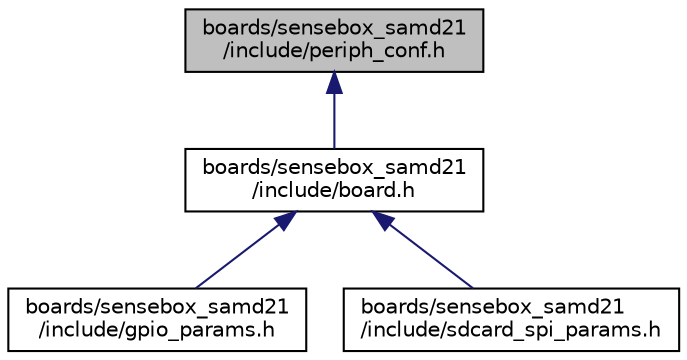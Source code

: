 digraph "boards/sensebox_samd21/include/periph_conf.h"
{
 // LATEX_PDF_SIZE
  edge [fontname="Helvetica",fontsize="10",labelfontname="Helvetica",labelfontsize="10"];
  node [fontname="Helvetica",fontsize="10",shape=record];
  Node1 [label="boards/sensebox_samd21\l/include/periph_conf.h",height=0.2,width=0.4,color="black", fillcolor="grey75", style="filled", fontcolor="black",tooltip="Configuration of CPU peripherals for SenseBox MCU with SAMD21."];
  Node1 -> Node2 [dir="back",color="midnightblue",fontsize="10",style="solid",fontname="Helvetica"];
  Node2 [label="boards/sensebox_samd21\l/include/board.h",height=0.2,width=0.4,color="black", fillcolor="white", style="filled",URL="$sensebox__samd21_2include_2board_8h.html",tooltip="Support for the SenseBox MCU with SAMD21 board."];
  Node2 -> Node3 [dir="back",color="midnightblue",fontsize="10",style="solid",fontname="Helvetica"];
  Node3 [label="boards/sensebox_samd21\l/include/gpio_params.h",height=0.2,width=0.4,color="black", fillcolor="white", style="filled",URL="$sensebox__samd21_2include_2gpio__params_8h.html",tooltip="Board specific configuration of direct mapped GPIOs."];
  Node2 -> Node4 [dir="back",color="midnightblue",fontsize="10",style="solid",fontname="Helvetica"];
  Node4 [label="boards/sensebox_samd21\l/include/sdcard_spi_params.h",height=0.2,width=0.4,color="black", fillcolor="white", style="filled",URL="$boards_2sensebox__samd21_2include_2sdcard__spi__params_8h.html",tooltip="SD card configuration for SenseBox MCU with SAMD21 board."];
}
